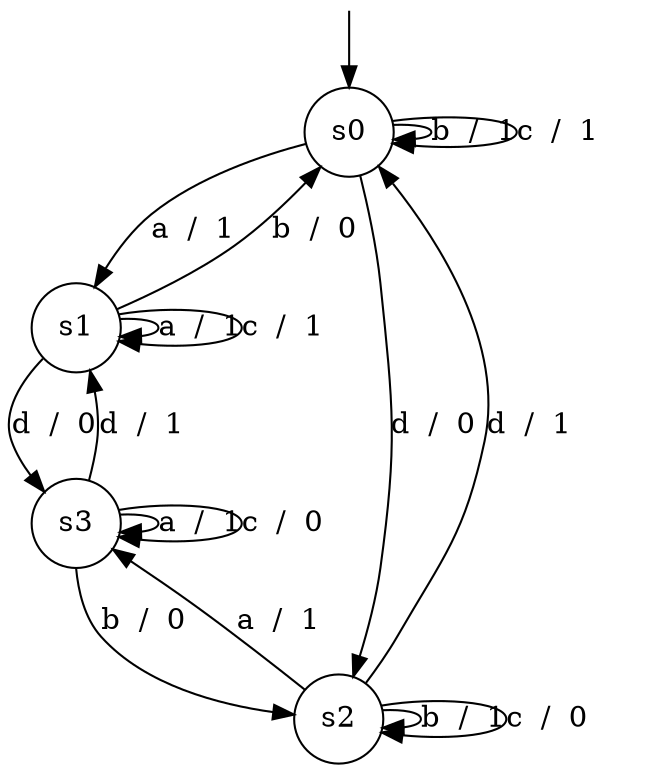 digraph g {
    s0 [shape="circle" label="s0"];
    s1 [shape="circle" label="s1"];
    s2 [shape="circle" label="s2"];
    s3 [shape="circle" label="s3"];

    s0 -> s1 [label="a  /  1"];
    s0 -> s0 [label="b  /  1"];
    s0 -> s0 [label="c  /  1"];
    s0 -> s2 [label="d  /  0"];
    s1 -> s1 [label="a  /  1"];
    s1 -> s0 [label="b  /  0"];
    s1 -> s1 [label="c  /  1"];
    s1 -> s3 [label="d  /  0"];
    s2 -> s3 [label="a  /  1"];
    s2 -> s2 [label="b  /  1"];
    s2 -> s2 [label="c  /  0"];
    s2 -> s0 [label="d  /  1"];
    s3 -> s3 [label="a  /  1"];
    s3 -> s2 [label="b  /  0"];
    s3 -> s3 [label="c  /  0"];
    s3 -> s1 [label="d  /  1"];


    start0 [label="" shape="none" width="0" height="0"];
    start0 -> s0;
}